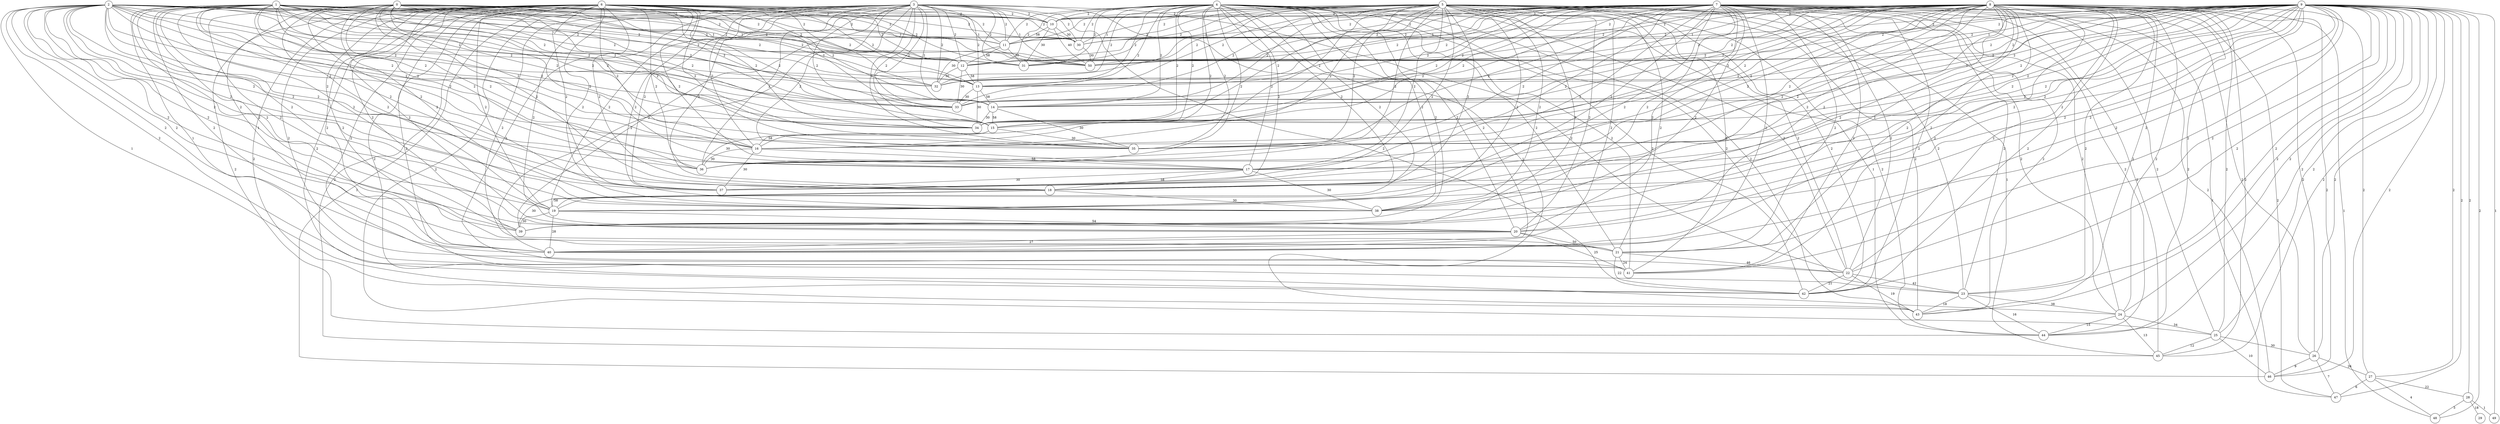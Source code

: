 graph qubit_interaction_graph {
    node [shape=circle];
    0 -- 10 [label=2];
    0 -- 30 [label=2];
    0 -- 11 [label=2];
    0 -- 31 [label=2];
    0 -- 12 [label=2];
    0 -- 32 [label=2];
    0 -- 13 [label=2];
    0 -- 33 [label=2];
    0 -- 14 [label=2];
    0 -- 34 [label=2];
    0 -- 15 [label=2];
    0 -- 35 [label=2];
    0 -- 16 [label=2];
    0 -- 36 [label=2];
    0 -- 17 [label=2];
    0 -- 37 [label=2];
    0 -- 18 [label=2];
    0 -- 38 [label=2];
    0 -- 19 [label=2];
    0 -- 39 [label=2];
    0 -- 40 [label=1];
    0 -- 50 [label=1];
    1 -- 10 [label=2];
    1 -- 30 [label=2];
    1 -- 11 [label=2];
    1 -- 31 [label=2];
    1 -- 12 [label=2];
    1 -- 32 [label=2];
    1 -- 13 [label=2];
    1 -- 33 [label=2];
    1 -- 14 [label=2];
    1 -- 34 [label=2];
    1 -- 15 [label=2];
    1 -- 35 [label=2];
    1 -- 16 [label=2];
    1 -- 36 [label=2];
    1 -- 17 [label=2];
    1 -- 37 [label=2];
    1 -- 18 [label=2];
    1 -- 38 [label=2];
    1 -- 19 [label=2];
    1 -- 39 [label=2];
    1 -- 20 [label=2];
    1 -- 40 [label=2];
    1 -- 41 [label=1];
    1 -- 50 [label=1];
    2 -- 10 [label=2];
    2 -- 30 [label=2];
    2 -- 11 [label=2];
    2 -- 31 [label=2];
    2 -- 12 [label=2];
    2 -- 32 [label=2];
    2 -- 13 [label=2];
    2 -- 33 [label=2];
    2 -- 14 [label=2];
    2 -- 34 [label=2];
    2 -- 15 [label=2];
    2 -- 35 [label=2];
    2 -- 16 [label=2];
    2 -- 36 [label=2];
    2 -- 17 [label=2];
    2 -- 37 [label=2];
    2 -- 18 [label=2];
    2 -- 38 [label=2];
    2 -- 19 [label=2];
    2 -- 39 [label=2];
    2 -- 20 [label=2];
    2 -- 40 [label=2];
    2 -- 21 [label=2];
    2 -- 41 [label=2];
    2 -- 42 [label=1];
    2 -- 50 [label=1];
    3 -- 10 [label=2];
    3 -- 30 [label=2];
    3 -- 11 [label=2];
    3 -- 31 [label=2];
    3 -- 12 [label=2];
    3 -- 32 [label=2];
    3 -- 13 [label=2];
    3 -- 33 [label=2];
    3 -- 14 [label=2];
    3 -- 34 [label=2];
    3 -- 15 [label=2];
    3 -- 35 [label=2];
    3 -- 16 [label=2];
    3 -- 36 [label=2];
    3 -- 17 [label=2];
    3 -- 37 [label=2];
    3 -- 18 [label=2];
    3 -- 38 [label=2];
    3 -- 19 [label=2];
    3 -- 39 [label=2];
    3 -- 20 [label=2];
    3 -- 40 [label=2];
    3 -- 21 [label=2];
    3 -- 41 [label=2];
    3 -- 22 [label=2];
    3 -- 42 [label=2];
    3 -- 43 [label=1];
    3 -- 50 [label=1];
    4 -- 10 [label=2];
    4 -- 30 [label=2];
    4 -- 11 [label=2];
    4 -- 31 [label=2];
    4 -- 12 [label=2];
    4 -- 32 [label=2];
    4 -- 13 [label=2];
    4 -- 33 [label=2];
    4 -- 14 [label=2];
    4 -- 34 [label=2];
    4 -- 15 [label=2];
    4 -- 35 [label=2];
    4 -- 16 [label=2];
    4 -- 36 [label=2];
    4 -- 17 [label=2];
    4 -- 37 [label=2];
    4 -- 18 [label=2];
    4 -- 38 [label=2];
    4 -- 19 [label=2];
    4 -- 39 [label=2];
    4 -- 20 [label=2];
    4 -- 40 [label=2];
    4 -- 21 [label=2];
    4 -- 41 [label=2];
    4 -- 22 [label=2];
    4 -- 42 [label=2];
    4 -- 23 [label=2];
    4 -- 43 [label=2];
    4 -- 44 [label=1];
    4 -- 50 [label=1];
    5 -- 10 [label=2];
    5 -- 30 [label=2];
    5 -- 11 [label=2];
    5 -- 31 [label=2];
    5 -- 12 [label=2];
    5 -- 32 [label=2];
    5 -- 13 [label=2];
    5 -- 33 [label=2];
    5 -- 14 [label=2];
    5 -- 34 [label=2];
    5 -- 15 [label=2];
    5 -- 35 [label=2];
    5 -- 16 [label=2];
    5 -- 36 [label=2];
    5 -- 17 [label=2];
    5 -- 37 [label=2];
    5 -- 18 [label=2];
    5 -- 38 [label=2];
    5 -- 19 [label=2];
    5 -- 39 [label=2];
    5 -- 20 [label=2];
    5 -- 40 [label=2];
    5 -- 21 [label=2];
    5 -- 41 [label=2];
    5 -- 22 [label=2];
    5 -- 42 [label=2];
    5 -- 23 [label=2];
    5 -- 43 [label=2];
    5 -- 24 [label=2];
    5 -- 44 [label=2];
    5 -- 45 [label=1];
    5 -- 50 [label=1];
    6 -- 10 [label=2];
    6 -- 30 [label=2];
    6 -- 11 [label=2];
    6 -- 31 [label=2];
    6 -- 12 [label=2];
    6 -- 32 [label=2];
    6 -- 13 [label=2];
    6 -- 33 [label=2];
    6 -- 14 [label=2];
    6 -- 34 [label=2];
    6 -- 15 [label=2];
    6 -- 35 [label=2];
    6 -- 16 [label=2];
    6 -- 36 [label=2];
    6 -- 17 [label=2];
    6 -- 37 [label=2];
    6 -- 18 [label=2];
    6 -- 38 [label=2];
    6 -- 19 [label=2];
    6 -- 39 [label=2];
    6 -- 20 [label=2];
    6 -- 40 [label=2];
    6 -- 21 [label=2];
    6 -- 41 [label=2];
    6 -- 22 [label=2];
    6 -- 42 [label=2];
    6 -- 23 [label=2];
    6 -- 43 [label=2];
    6 -- 24 [label=2];
    6 -- 44 [label=2];
    6 -- 25 [label=2];
    6 -- 45 [label=2];
    6 -- 46 [label=1];
    6 -- 50 [label=1];
    7 -- 10 [label=2];
    7 -- 30 [label=2];
    7 -- 11 [label=2];
    7 -- 31 [label=2];
    7 -- 12 [label=2];
    7 -- 32 [label=2];
    7 -- 13 [label=2];
    7 -- 33 [label=2];
    7 -- 14 [label=2];
    7 -- 34 [label=2];
    7 -- 15 [label=2];
    7 -- 35 [label=2];
    7 -- 16 [label=2];
    7 -- 36 [label=2];
    7 -- 17 [label=2];
    7 -- 37 [label=2];
    7 -- 18 [label=2];
    7 -- 38 [label=2];
    7 -- 19 [label=2];
    7 -- 39 [label=2];
    7 -- 20 [label=2];
    7 -- 40 [label=2];
    7 -- 21 [label=2];
    7 -- 41 [label=2];
    7 -- 22 [label=2];
    7 -- 42 [label=2];
    7 -- 23 [label=2];
    7 -- 43 [label=2];
    7 -- 24 [label=2];
    7 -- 44 [label=2];
    7 -- 25 [label=2];
    7 -- 45 [label=2];
    7 -- 26 [label=2];
    7 -- 46 [label=2];
    7 -- 47 [label=1];
    7 -- 50 [label=1];
    8 -- 10 [label=2];
    8 -- 30 [label=2];
    8 -- 11 [label=2];
    8 -- 31 [label=2];
    8 -- 12 [label=2];
    8 -- 32 [label=2];
    8 -- 13 [label=2];
    8 -- 33 [label=2];
    8 -- 14 [label=2];
    8 -- 34 [label=2];
    8 -- 15 [label=2];
    8 -- 35 [label=2];
    8 -- 16 [label=2];
    8 -- 36 [label=2];
    8 -- 17 [label=2];
    8 -- 37 [label=2];
    8 -- 18 [label=2];
    8 -- 38 [label=2];
    8 -- 19 [label=2];
    8 -- 39 [label=2];
    8 -- 20 [label=2];
    8 -- 40 [label=2];
    8 -- 21 [label=2];
    8 -- 41 [label=2];
    8 -- 22 [label=2];
    8 -- 42 [label=2];
    8 -- 23 [label=2];
    8 -- 43 [label=2];
    8 -- 24 [label=2];
    8 -- 44 [label=2];
    8 -- 25 [label=2];
    8 -- 45 [label=2];
    8 -- 26 [label=2];
    8 -- 46 [label=2];
    8 -- 27 [label=2];
    8 -- 47 [label=2];
    8 -- 48 [label=1];
    8 -- 50 [label=1];
    9 -- 10 [label=2];
    9 -- 30 [label=2];
    9 -- 11 [label=2];
    9 -- 31 [label=2];
    9 -- 12 [label=2];
    9 -- 32 [label=2];
    9 -- 13 [label=2];
    9 -- 33 [label=2];
    9 -- 14 [label=2];
    9 -- 34 [label=2];
    9 -- 15 [label=2];
    9 -- 35 [label=2];
    9 -- 16 [label=2];
    9 -- 36 [label=2];
    9 -- 17 [label=2];
    9 -- 37 [label=2];
    9 -- 18 [label=2];
    9 -- 38 [label=2];
    9 -- 19 [label=2];
    9 -- 39 [label=2];
    9 -- 20 [label=2];
    9 -- 40 [label=2];
    9 -- 21 [label=2];
    9 -- 41 [label=2];
    9 -- 22 [label=2];
    9 -- 42 [label=2];
    9 -- 23 [label=2];
    9 -- 43 [label=2];
    9 -- 24 [label=2];
    9 -- 44 [label=2];
    9 -- 25 [label=2];
    9 -- 45 [label=2];
    9 -- 26 [label=2];
    9 -- 46 [label=2];
    9 -- 27 [label=2];
    9 -- 47 [label=2];
    9 -- 28 [label=2];
    9 -- 48 [label=2];
    9 -- 49 [label=1];
    9 -- 50 [label=1];
    10 -- 30 [label=30];
    10 -- 50 [label=40];
    10 -- 11 [label=58];
    10 -- 31 [label=30];
    11 -- 31 [label=30];
    11 -- 12 [label=58];
    11 -- 32 [label=30];
    12 -- 32 [label=30];
    12 -- 13 [label=58];
    12 -- 33 [label=30];
    13 -- 33 [label=30];
    13 -- 14 [label=58];
    13 -- 34 [label=30];
    14 -- 34 [label=30];
    14 -- 15 [label=58];
    14 -- 35 [label=30];
    15 -- 35 [label=30];
    15 -- 16 [label=58];
    15 -- 36 [label=30];
    16 -- 36 [label=30];
    16 -- 17 [label=58];
    16 -- 37 [label=30];
    17 -- 37 [label=30];
    17 -- 18 [label=58];
    17 -- 38 [label=30];
    18 -- 38 [label=30];
    18 -- 19 [label=58];
    18 -- 39 [label=30];
    19 -- 39 [label=30];
    19 -- 40 [label=28];
    19 -- 20 [label=54];
    20 -- 21 [label=50];
    20 -- 40 [label=27];
    20 -- 41 [label=25];
    21 -- 22 [label=46];
    21 -- 41 [label=24];
    21 -- 42 [label=22];
    22 -- 23 [label=42];
    22 -- 42 [label=21];
    22 -- 43 [label=19];
    23 -- 24 [label=38];
    23 -- 43 [label=18];
    23 -- 44 [label=16];
    24 -- 25 [label=34];
    24 -- 44 [label=15];
    24 -- 45 [label=13];
    25 -- 26 [label=30];
    25 -- 45 [label=12];
    25 -- 46 [label=10];
    26 -- 27 [label=26];
    26 -- 46 [label=9];
    26 -- 47 [label=7];
    27 -- 28 [label=22];
    27 -- 47 [label=6];
    27 -- 48 [label=4];
    28 -- 29 [label=18];
    28 -- 48 [label=3];
    28 -- 49 [label=1];
    30 -- 50 [label=30];
}